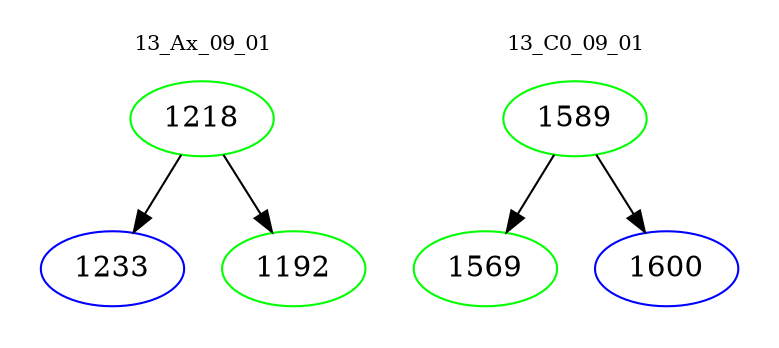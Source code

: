 digraph{
subgraph cluster_0 {
color = white
label = "13_Ax_09_01";
fontsize=10;
T0_1218 [label="1218", color="green"]
T0_1218 -> T0_1233 [color="black"]
T0_1233 [label="1233", color="blue"]
T0_1218 -> T0_1192 [color="black"]
T0_1192 [label="1192", color="green"]
}
subgraph cluster_1 {
color = white
label = "13_C0_09_01";
fontsize=10;
T1_1589 [label="1589", color="green"]
T1_1589 -> T1_1569 [color="black"]
T1_1569 [label="1569", color="green"]
T1_1589 -> T1_1600 [color="black"]
T1_1600 [label="1600", color="blue"]
}
}

